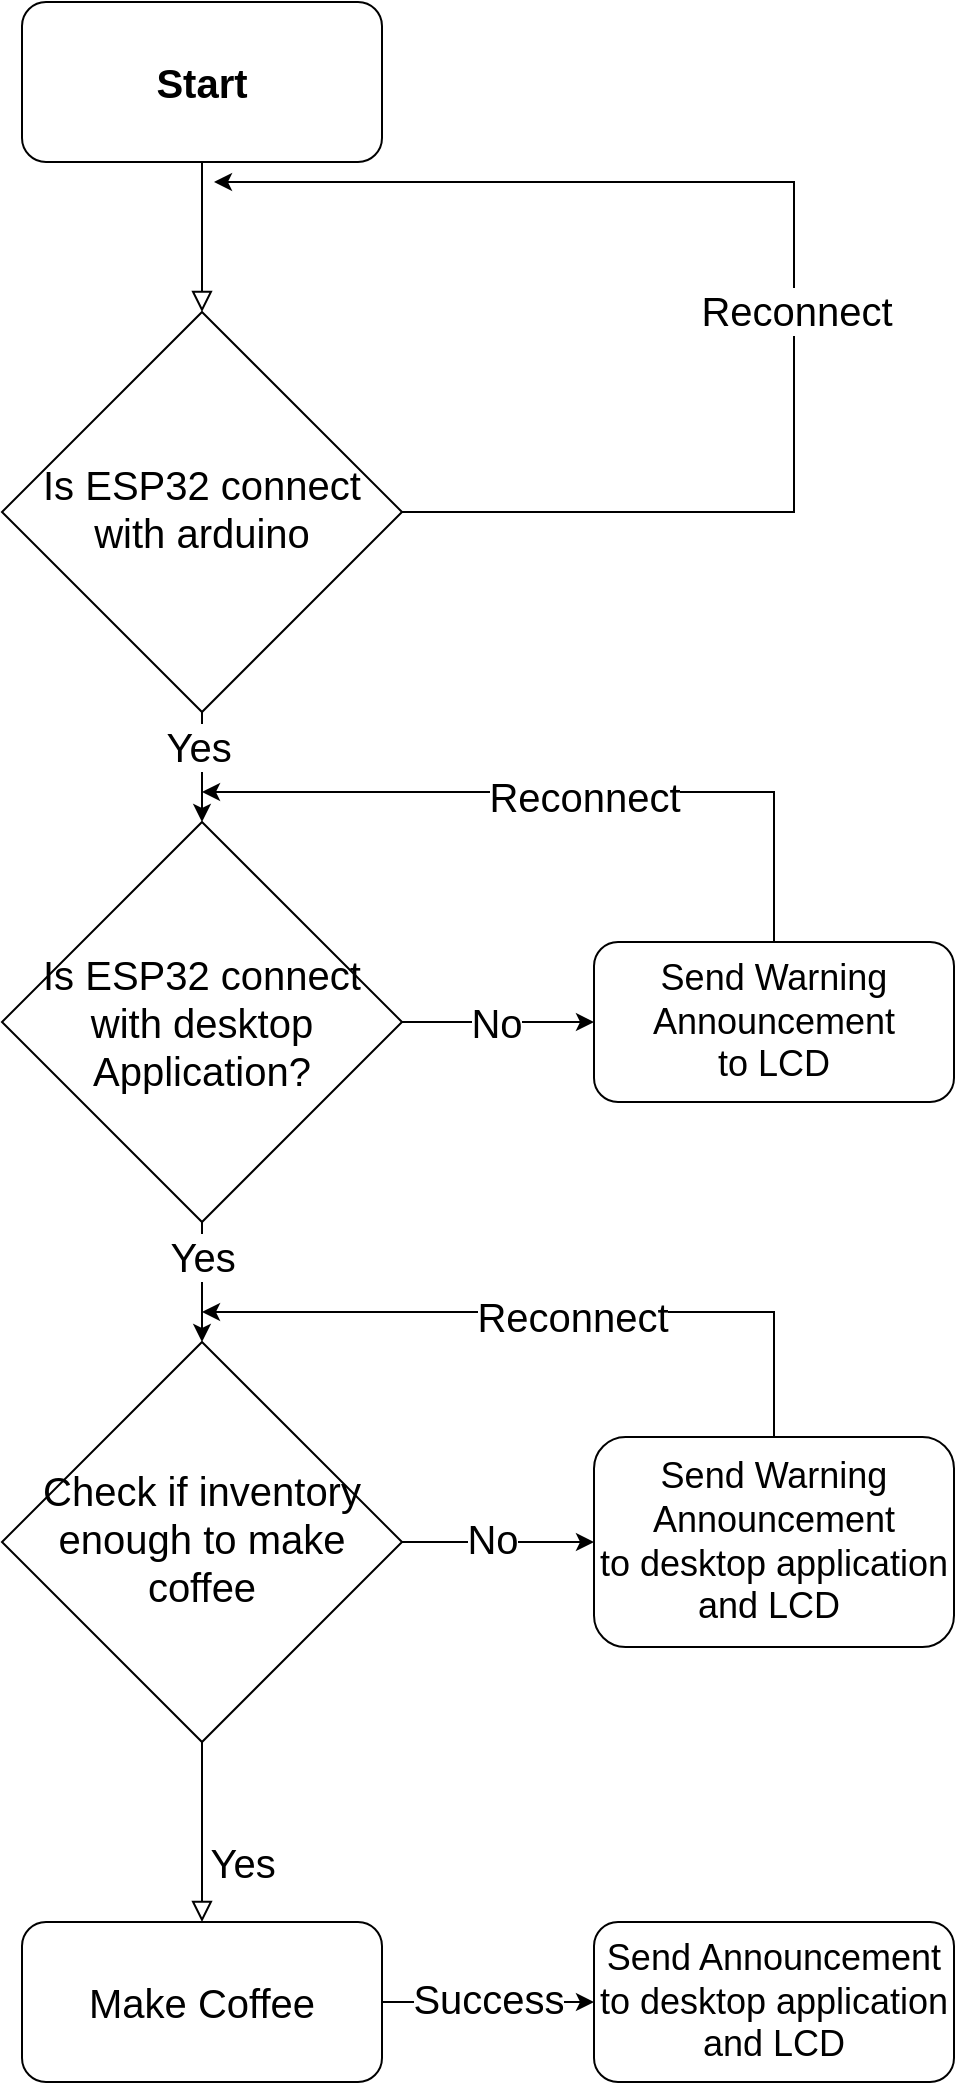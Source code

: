 <mxfile version="24.0.5" type="device">
  <diagram id="C5RBs43oDa-KdzZeNtuy" name="Page-1">
    <mxGraphModel dx="1843" dy="861" grid="1" gridSize="10" guides="1" tooltips="1" connect="1" arrows="1" fold="1" page="1" pageScale="1" pageWidth="827" pageHeight="1169" math="0" shadow="0">
      <root>
        <mxCell id="WIyWlLk6GJQsqaUBKTNV-0" />
        <mxCell id="WIyWlLk6GJQsqaUBKTNV-1" parent="WIyWlLk6GJQsqaUBKTNV-0" />
        <mxCell id="WIyWlLk6GJQsqaUBKTNV-2" value="" style="rounded=0;html=1;jettySize=auto;orthogonalLoop=1;fontSize=11;endArrow=block;endFill=0;endSize=8;strokeWidth=1;shadow=0;labelBackgroundColor=none;edgeStyle=orthogonalEdgeStyle;" parent="WIyWlLk6GJQsqaUBKTNV-1" source="WIyWlLk6GJQsqaUBKTNV-3" target="WIyWlLk6GJQsqaUBKTNV-6" edge="1">
          <mxGeometry relative="1" as="geometry" />
        </mxCell>
        <mxCell id="WIyWlLk6GJQsqaUBKTNV-3" value="Start" style="rounded=1;whiteSpace=wrap;html=1;fontSize=20;glass=0;strokeWidth=1;shadow=0;fontStyle=1" parent="WIyWlLk6GJQsqaUBKTNV-1" vertex="1">
          <mxGeometry x="240" y="65" width="180" height="80" as="geometry" />
        </mxCell>
        <mxCell id="nTQZRSnjG7iKdQLPI4jp-4" value="" style="edgeStyle=orthogonalEdgeStyle;rounded=0;orthogonalLoop=1;jettySize=auto;html=1;" edge="1" parent="WIyWlLk6GJQsqaUBKTNV-1" source="WIyWlLk6GJQsqaUBKTNV-6" target="nTQZRSnjG7iKdQLPI4jp-1">
          <mxGeometry relative="1" as="geometry" />
        </mxCell>
        <mxCell id="nTQZRSnjG7iKdQLPI4jp-18" value="Yes" style="edgeLabel;html=1;align=center;verticalAlign=middle;resizable=0;points=[];fontSize=20;" vertex="1" connectable="0" parent="nTQZRSnjG7iKdQLPI4jp-4">
          <mxGeometry x="-0.392" y="-2" relative="1" as="geometry">
            <mxPoint as="offset" />
          </mxGeometry>
        </mxCell>
        <mxCell id="WIyWlLk6GJQsqaUBKTNV-6" value="Is ESP32 connect with arduino" style="rhombus;whiteSpace=wrap;html=1;shadow=0;fontFamily=Helvetica;fontSize=20;align=center;strokeWidth=1;spacing=6;spacingTop=-4;" parent="WIyWlLk6GJQsqaUBKTNV-1" vertex="1">
          <mxGeometry x="230" y="220" width="200" height="200" as="geometry" />
        </mxCell>
        <mxCell id="WIyWlLk6GJQsqaUBKTNV-8" value="Yes" style="rounded=0;html=1;jettySize=auto;orthogonalLoop=1;fontSize=20;endArrow=block;endFill=0;endSize=8;strokeWidth=1;shadow=0;labelBackgroundColor=none;edgeStyle=orthogonalEdgeStyle;" parent="WIyWlLk6GJQsqaUBKTNV-1" source="WIyWlLk6GJQsqaUBKTNV-10" target="WIyWlLk6GJQsqaUBKTNV-11" edge="1">
          <mxGeometry x="0.333" y="20" relative="1" as="geometry">
            <mxPoint as="offset" />
          </mxGeometry>
        </mxCell>
        <mxCell id="nTQZRSnjG7iKdQLPI4jp-14" value="" style="edgeStyle=orthogonalEdgeStyle;rounded=0;orthogonalLoop=1;jettySize=auto;html=1;" edge="1" parent="WIyWlLk6GJQsqaUBKTNV-1" source="WIyWlLk6GJQsqaUBKTNV-10" target="nTQZRSnjG7iKdQLPI4jp-11">
          <mxGeometry relative="1" as="geometry" />
        </mxCell>
        <mxCell id="nTQZRSnjG7iKdQLPI4jp-16" value="No" style="edgeLabel;html=1;align=center;verticalAlign=middle;resizable=0;points=[];fontSize=20;" vertex="1" connectable="0" parent="nTQZRSnjG7iKdQLPI4jp-14">
          <mxGeometry x="-0.058" y="2" relative="1" as="geometry">
            <mxPoint as="offset" />
          </mxGeometry>
        </mxCell>
        <mxCell id="WIyWlLk6GJQsqaUBKTNV-10" value="Check if inventory enough to make coffee" style="rhombus;whiteSpace=wrap;html=1;shadow=0;fontFamily=Helvetica;fontSize=20;align=center;strokeWidth=1;spacing=6;spacingTop=-4;" parent="WIyWlLk6GJQsqaUBKTNV-1" vertex="1">
          <mxGeometry x="230" y="735" width="200" height="200" as="geometry" />
        </mxCell>
        <mxCell id="nTQZRSnjG7iKdQLPI4jp-21" value="" style="edgeStyle=orthogonalEdgeStyle;rounded=0;orthogonalLoop=1;jettySize=auto;html=1;" edge="1" parent="WIyWlLk6GJQsqaUBKTNV-1" source="WIyWlLk6GJQsqaUBKTNV-11" target="nTQZRSnjG7iKdQLPI4jp-20">
          <mxGeometry relative="1" as="geometry" />
        </mxCell>
        <mxCell id="nTQZRSnjG7iKdQLPI4jp-22" value="Success" style="edgeLabel;html=1;align=center;verticalAlign=middle;resizable=0;points=[];fontSize=20;" vertex="1" connectable="0" parent="nTQZRSnjG7iKdQLPI4jp-21">
          <mxGeometry x="-0.01" y="2" relative="1" as="geometry">
            <mxPoint as="offset" />
          </mxGeometry>
        </mxCell>
        <mxCell id="WIyWlLk6GJQsqaUBKTNV-11" value="Make Coffee" style="rounded=1;whiteSpace=wrap;html=1;fontSize=20;glass=0;strokeWidth=1;shadow=0;" parent="WIyWlLk6GJQsqaUBKTNV-1" vertex="1">
          <mxGeometry x="240" y="1025" width="180" height="80" as="geometry" />
        </mxCell>
        <mxCell id="WIyWlLk6GJQsqaUBKTNV-12" value="Send Warning Announcement&lt;div&gt;to LCD&lt;/div&gt;" style="rounded=1;whiteSpace=wrap;html=1;fontSize=18;glass=0;strokeWidth=1;shadow=0;" parent="WIyWlLk6GJQsqaUBKTNV-1" vertex="1">
          <mxGeometry x="526" y="535" width="180" height="80" as="geometry" />
        </mxCell>
        <mxCell id="nTQZRSnjG7iKdQLPI4jp-5" value="" style="edgeStyle=orthogonalEdgeStyle;rounded=0;orthogonalLoop=1;jettySize=auto;html=1;" edge="1" parent="WIyWlLk6GJQsqaUBKTNV-1" source="nTQZRSnjG7iKdQLPI4jp-1" target="WIyWlLk6GJQsqaUBKTNV-10">
          <mxGeometry relative="1" as="geometry" />
        </mxCell>
        <mxCell id="nTQZRSnjG7iKdQLPI4jp-19" value="Yes" style="edgeLabel;html=1;align=center;verticalAlign=middle;resizable=0;points=[];fontSize=20;" vertex="1" connectable="0" parent="nTQZRSnjG7iKdQLPI4jp-5">
          <mxGeometry x="-0.436" relative="1" as="geometry">
            <mxPoint as="offset" />
          </mxGeometry>
        </mxCell>
        <mxCell id="nTQZRSnjG7iKdQLPI4jp-10" value="" style="edgeStyle=orthogonalEdgeStyle;rounded=0;orthogonalLoop=1;jettySize=auto;html=1;" edge="1" parent="WIyWlLk6GJQsqaUBKTNV-1" source="nTQZRSnjG7iKdQLPI4jp-1" target="WIyWlLk6GJQsqaUBKTNV-12">
          <mxGeometry relative="1" as="geometry" />
        </mxCell>
        <mxCell id="nTQZRSnjG7iKdQLPI4jp-15" value="No" style="edgeLabel;html=1;align=center;verticalAlign=middle;resizable=0;points=[];fontSize=20;" vertex="1" connectable="0" parent="nTQZRSnjG7iKdQLPI4jp-10">
          <mxGeometry x="-0.035" relative="1" as="geometry">
            <mxPoint as="offset" />
          </mxGeometry>
        </mxCell>
        <mxCell id="nTQZRSnjG7iKdQLPI4jp-1" value="Is ESP32 connect with desktop Application?" style="rhombus;whiteSpace=wrap;html=1;fontSize=20;" vertex="1" parent="WIyWlLk6GJQsqaUBKTNV-1">
          <mxGeometry x="230" y="475" width="200" height="200" as="geometry" />
        </mxCell>
        <mxCell id="nTQZRSnjG7iKdQLPI4jp-3" value="" style="endArrow=classic;html=1;rounded=0;exitX=1;exitY=0.5;exitDx=0;exitDy=0;" edge="1" parent="WIyWlLk6GJQsqaUBKTNV-1" source="WIyWlLk6GJQsqaUBKTNV-6">
          <mxGeometry width="50" height="50" relative="1" as="geometry">
            <mxPoint x="626" y="280" as="sourcePoint" />
            <mxPoint x="336" y="155" as="targetPoint" />
            <Array as="points">
              <mxPoint x="626" y="320" />
              <mxPoint x="626" y="155" />
            </Array>
          </mxGeometry>
        </mxCell>
        <mxCell id="nTQZRSnjG7iKdQLPI4jp-7" value="Reconnect" style="edgeLabel;html=1;align=center;verticalAlign=middle;resizable=0;points=[];fontSize=20;" vertex="1" connectable="0" parent="nTQZRSnjG7iKdQLPI4jp-3">
          <mxGeometry x="-0.086" relative="1" as="geometry">
            <mxPoint x="1" as="offset" />
          </mxGeometry>
        </mxCell>
        <mxCell id="nTQZRSnjG7iKdQLPI4jp-8" value="" style="endArrow=classic;html=1;rounded=0;exitX=0.5;exitY=0;exitDx=0;exitDy=0;" edge="1" parent="WIyWlLk6GJQsqaUBKTNV-1" source="WIyWlLk6GJQsqaUBKTNV-12">
          <mxGeometry width="50" height="50" relative="1" as="geometry">
            <mxPoint x="616" y="525" as="sourcePoint" />
            <mxPoint x="330" y="460" as="targetPoint" />
            <Array as="points">
              <mxPoint x="616" y="460" />
            </Array>
          </mxGeometry>
        </mxCell>
        <mxCell id="nTQZRSnjG7iKdQLPI4jp-9" value="Reconnect" style="edgeLabel;html=1;align=center;verticalAlign=middle;resizable=0;points=[];fontSize=20;" vertex="1" connectable="0" parent="nTQZRSnjG7iKdQLPI4jp-8">
          <mxGeometry x="-0.058" y="2" relative="1" as="geometry">
            <mxPoint as="offset" />
          </mxGeometry>
        </mxCell>
        <mxCell id="nTQZRSnjG7iKdQLPI4jp-11" value="Send Warning Announcement&lt;div&gt;to desktop application and LCD&amp;nbsp;&lt;/div&gt;" style="rounded=1;whiteSpace=wrap;html=1;fontSize=18;glass=0;strokeWidth=1;shadow=0;" vertex="1" parent="WIyWlLk6GJQsqaUBKTNV-1">
          <mxGeometry x="526" y="782.5" width="180" height="105" as="geometry" />
        </mxCell>
        <mxCell id="nTQZRSnjG7iKdQLPI4jp-12" value="" style="endArrow=classic;html=1;rounded=0;exitX=0.5;exitY=0;exitDx=0;exitDy=0;" edge="1" parent="WIyWlLk6GJQsqaUBKTNV-1" source="nTQZRSnjG7iKdQLPI4jp-11">
          <mxGeometry width="50" height="50" relative="1" as="geometry">
            <mxPoint x="626" y="785" as="sourcePoint" />
            <mxPoint x="330" y="720" as="targetPoint" />
            <Array as="points">
              <mxPoint x="616" y="720" />
            </Array>
          </mxGeometry>
        </mxCell>
        <mxCell id="nTQZRSnjG7iKdQLPI4jp-13" value="Reconnect" style="edgeLabel;html=1;align=center;verticalAlign=middle;resizable=0;points=[];fontSize=20;" vertex="1" connectable="0" parent="nTQZRSnjG7iKdQLPI4jp-12">
          <mxGeometry x="-0.058" y="2" relative="1" as="geometry">
            <mxPoint as="offset" />
          </mxGeometry>
        </mxCell>
        <mxCell id="nTQZRSnjG7iKdQLPI4jp-20" value="Send Announcement&lt;div&gt;to desktop application and LCD&lt;/div&gt;" style="rounded=1;whiteSpace=wrap;html=1;fontSize=18;glass=0;strokeWidth=1;shadow=0;" vertex="1" parent="WIyWlLk6GJQsqaUBKTNV-1">
          <mxGeometry x="526" y="1025" width="180" height="80" as="geometry" />
        </mxCell>
      </root>
    </mxGraphModel>
  </diagram>
</mxfile>
